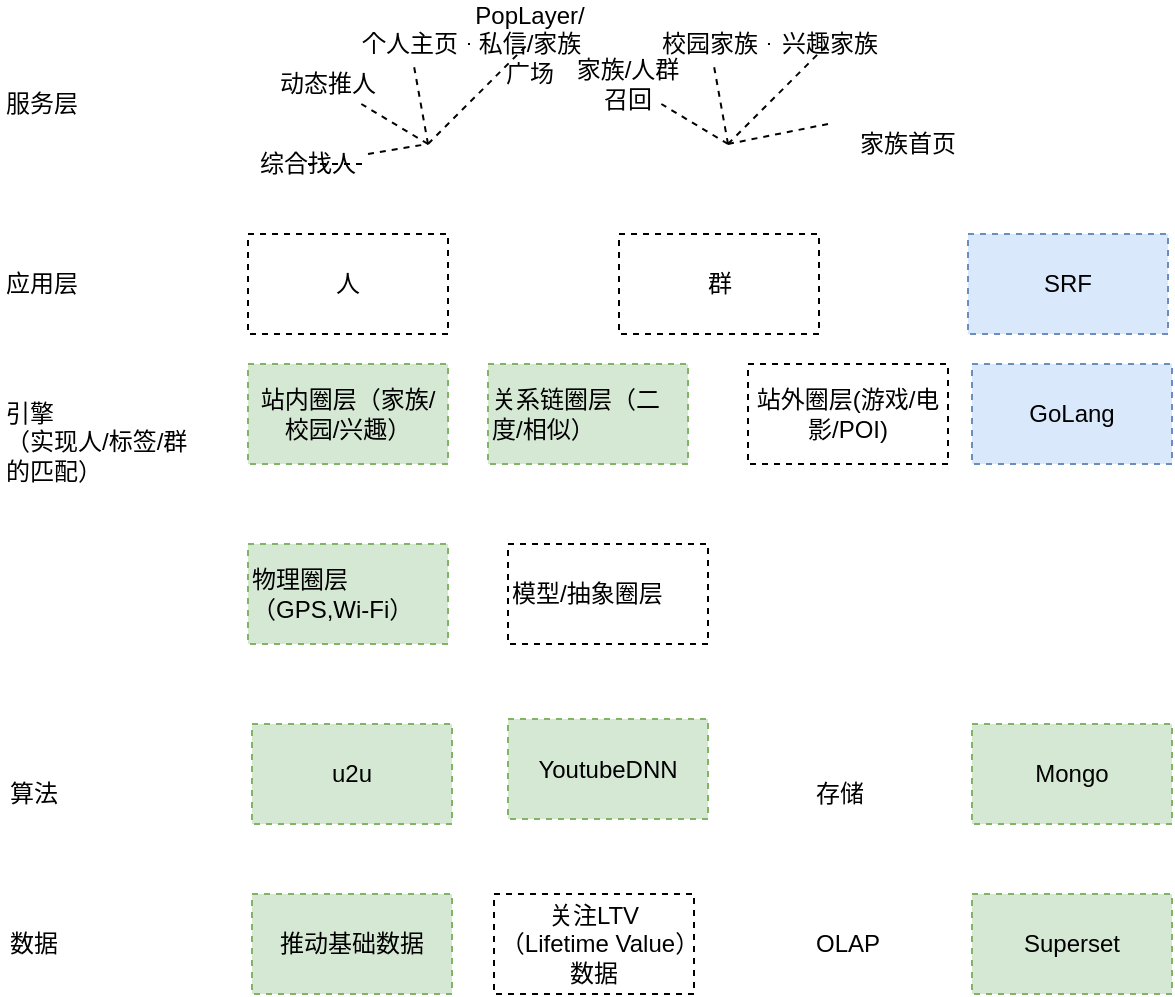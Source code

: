 <mxfile version="12.2.9" type="github" pages="1">
  <diagram id="Y_AokOB5KF5WKN3AicvX" name="Page-1">
    <mxGraphModel dx="946" dy="505" grid="1" gridSize="10" guides="1" tooltips="1" connect="1" arrows="1" fold="1" page="1" pageScale="1" pageWidth="827" pageHeight="1169" math="0" shadow="0">
      <root>
        <mxCell id="0"/>
        <mxCell id="1" parent="0"/>
        <mxCell id="s-PTc00IzFQUta7m_57h-14" value="群" style="rounded=0;whiteSpace=wrap;html=1;dashed=1;" parent="1" vertex="1">
          <mxGeometry x="345.5" y="175" width="100" height="50" as="geometry"/>
        </mxCell>
        <mxCell id="s-PTc00IzFQUta7m_57h-19" value="人" style="rounded=0;whiteSpace=wrap;html=1;dashed=1;" parent="1" vertex="1">
          <mxGeometry x="160" y="175" width="100" height="50" as="geometry"/>
        </mxCell>
        <mxCell id="s-PTc00IzFQUta7m_57h-20" value="站内圈层（家族/校园/兴趣）" style="rounded=0;whiteSpace=wrap;html=1;dashed=1;fillColor=#d5e8d4;strokeColor=#82b366;" parent="1" vertex="1">
          <mxGeometry x="160" y="240" width="100" height="50" as="geometry"/>
        </mxCell>
        <mxCell id="s-PTc00IzFQUta7m_57h-21" value="站外圈层(游戏/电影/POI)" style="rounded=0;whiteSpace=wrap;html=1;dashed=1;" parent="1" vertex="1">
          <mxGeometry x="410" y="240" width="100" height="50" as="geometry"/>
        </mxCell>
        <mxCell id="s-PTc00IzFQUta7m_57h-22" value="物理圈层（GPS,Wi-Fi）" style="rounded=0;whiteSpace=wrap;html=1;dashed=1;align=left;fillColor=#d5e8d4;strokeColor=#82b366;" parent="1" vertex="1">
          <mxGeometry x="160" y="330" width="100" height="50" as="geometry"/>
        </mxCell>
        <mxCell id="s-PTc00IzFQUta7m_57h-25" value="关系链圈层（二度/相似）" style="rounded=0;whiteSpace=wrap;html=1;dashed=1;labelPosition=center;verticalLabelPosition=middle;align=left;verticalAlign=middle;fillColor=#d5e8d4;strokeColor=#82b366;" parent="1" vertex="1">
          <mxGeometry x="280" y="240" width="100" height="50" as="geometry"/>
        </mxCell>
        <mxCell id="s-PTc00IzFQUta7m_57h-31" value="存储" style="text;html=1;resizable=0;points=[];autosize=1;align=left;verticalAlign=top;spacingTop=-4;" parent="1" vertex="1">
          <mxGeometry x="442" y="445" width="40" height="20" as="geometry"/>
        </mxCell>
        <mxCell id="s-PTc00IzFQUta7m_57h-32" value="应用层" style="text;html=1;resizable=0;points=[];autosize=1;align=left;verticalAlign=top;spacingTop=-4;" parent="1" vertex="1">
          <mxGeometry x="36.5" y="190" width="50" height="20" as="geometry"/>
        </mxCell>
        <mxCell id="s-PTc00IzFQUta7m_57h-33" value="服务层" style="text;html=1;resizable=0;points=[];autosize=1;align=left;verticalAlign=top;spacingTop=-4;" parent="1" vertex="1">
          <mxGeometry x="36.5" y="100" width="50" height="20" as="geometry"/>
        </mxCell>
        <mxCell id="s-PTc00IzFQUta7m_57h-34" value="引擎&lt;br&gt;（实现人/标签/群&lt;br&gt;的匹配）" style="text;html=1;resizable=0;points=[];autosize=1;align=left;verticalAlign=top;spacingTop=-4;" parent="1" vertex="1">
          <mxGeometry x="36.5" y="255" width="110" height="40" as="geometry"/>
        </mxCell>
        <mxCell id="s-PTc00IzFQUta7m_57h-37" value="" style="group" parent="1" vertex="1" connectable="0">
          <mxGeometry x="160" y="70" width="171" height="80" as="geometry"/>
        </mxCell>
        <mxCell id="s-PTc00IzFQUta7m_57h-1" value="" style="endArrow=none;dashed=1;html=1;" parent="s-PTc00IzFQUta7m_57h-37" source="s-PTc00IzFQUta7m_57h-6" edge="1">
          <mxGeometry width="50" height="50" relative="1" as="geometry">
            <mxPoint x="90" y="60" as="sourcePoint"/>
            <mxPoint x="30" y="40" as="targetPoint"/>
          </mxGeometry>
        </mxCell>
        <mxCell id="s-PTc00IzFQUta7m_57h-2" value="" style="endArrow=none;dashed=1;html=1;" parent="s-PTc00IzFQUta7m_57h-37" source="s-PTc00IzFQUta7m_57h-7" edge="1">
          <mxGeometry width="50" height="50" relative="1" as="geometry">
            <mxPoint x="90" y="60" as="sourcePoint"/>
            <mxPoint x="110" y="10" as="targetPoint"/>
          </mxGeometry>
        </mxCell>
        <mxCell id="s-PTc00IzFQUta7m_57h-3" value="" style="endArrow=none;dashed=1;html=1;" parent="s-PTc00IzFQUta7m_57h-37" edge="1">
          <mxGeometry width="50" height="50" relative="1" as="geometry">
            <mxPoint x="90" y="60" as="sourcePoint"/>
            <mxPoint x="140" y="10" as="targetPoint"/>
          </mxGeometry>
        </mxCell>
        <mxCell id="s-PTc00IzFQUta7m_57h-4" value="" style="endArrow=none;dashed=1;html=1;" parent="s-PTc00IzFQUta7m_57h-37" source="s-PTc00IzFQUta7m_57h-5" edge="1">
          <mxGeometry width="50" height="50" relative="1" as="geometry">
            <mxPoint x="30" y="70" as="sourcePoint"/>
            <mxPoint x="90" y="60" as="targetPoint"/>
          </mxGeometry>
        </mxCell>
        <mxCell id="s-PTc00IzFQUta7m_57h-8" value="PopLayer/私信/家族广场" style="text;html=1;strokeColor=none;fillColor=none;align=center;verticalAlign=middle;whiteSpace=wrap;rounded=0;" parent="s-PTc00IzFQUta7m_57h-37" vertex="1">
          <mxGeometry x="111" width="60" height="20" as="geometry"/>
        </mxCell>
        <mxCell id="s-PTc00IzFQUta7m_57h-5" value="综合找人" style="text;html=1;strokeColor=none;fillColor=none;align=center;verticalAlign=middle;whiteSpace=wrap;rounded=0;" parent="s-PTc00IzFQUta7m_57h-37" vertex="1">
          <mxGeometry y="60" width="60" height="20" as="geometry"/>
        </mxCell>
        <mxCell id="s-PTc00IzFQUta7m_57h-9" value="" style="endArrow=none;dashed=1;html=1;" parent="s-PTc00IzFQUta7m_57h-37" target="s-PTc00IzFQUta7m_57h-5" edge="1">
          <mxGeometry width="50" height="50" relative="1" as="geometry">
            <mxPoint x="30" y="70" as="sourcePoint"/>
            <mxPoint x="90" y="60" as="targetPoint"/>
          </mxGeometry>
        </mxCell>
        <mxCell id="s-PTc00IzFQUta7m_57h-6" value="动态推人" style="text;html=1;strokeColor=none;fillColor=none;align=center;verticalAlign=middle;whiteSpace=wrap;rounded=0;" parent="s-PTc00IzFQUta7m_57h-37" vertex="1">
          <mxGeometry x="10" y="20" width="60" height="20" as="geometry"/>
        </mxCell>
        <mxCell id="s-PTc00IzFQUta7m_57h-10" value="" style="endArrow=none;dashed=1;html=1;" parent="s-PTc00IzFQUta7m_57h-37" target="s-PTc00IzFQUta7m_57h-6" edge="1">
          <mxGeometry width="50" height="50" relative="1" as="geometry">
            <mxPoint x="90" y="60" as="sourcePoint"/>
            <mxPoint x="30" y="40" as="targetPoint"/>
          </mxGeometry>
        </mxCell>
        <mxCell id="s-PTc00IzFQUta7m_57h-7" value="个人主页" style="text;html=1;strokeColor=none;fillColor=none;align=center;verticalAlign=middle;whiteSpace=wrap;rounded=0;" parent="s-PTc00IzFQUta7m_57h-37" vertex="1">
          <mxGeometry x="51" width="60" height="20" as="geometry"/>
        </mxCell>
        <mxCell id="s-PTc00IzFQUta7m_57h-11" value="" style="endArrow=none;dashed=1;html=1;" parent="s-PTc00IzFQUta7m_57h-37" target="s-PTc00IzFQUta7m_57h-7" edge="1">
          <mxGeometry width="50" height="50" relative="1" as="geometry">
            <mxPoint x="90" y="60" as="sourcePoint"/>
            <mxPoint x="110" y="10" as="targetPoint"/>
          </mxGeometry>
        </mxCell>
        <mxCell id="s-PTc00IzFQUta7m_57h-41" value="u2u" style="rounded=0;whiteSpace=wrap;html=1;dashed=1;fillColor=#d5e8d4;strokeColor=#82b366;" parent="1" vertex="1">
          <mxGeometry x="162" y="420" width="100" height="50" as="geometry"/>
        </mxCell>
        <mxCell id="s-PTc00IzFQUta7m_57h-47" value="数据" style="text;html=1;resizable=0;points=[];autosize=1;align=left;verticalAlign=top;spacingTop=-4;" parent="1" vertex="1">
          <mxGeometry x="38.5" y="520" width="40" height="20" as="geometry"/>
        </mxCell>
        <mxCell id="s-PTc00IzFQUta7m_57h-48" value="推动基础数据" style="rounded=0;whiteSpace=wrap;html=1;dashed=1;fillColor=#d5e8d4;strokeColor=#82b366;" parent="1" vertex="1">
          <mxGeometry x="162" y="505" width="100" height="50" as="geometry"/>
        </mxCell>
        <mxCell id="s-PTc00IzFQUta7m_57h-50" value="YoutubeDNN" style="rounded=0;whiteSpace=wrap;html=1;dashed=1;fillColor=#d5e8d4;strokeColor=#82b366;" parent="1" vertex="1">
          <mxGeometry x="290" y="417.5" width="100" height="50" as="geometry"/>
        </mxCell>
        <mxCell id="ecr_fcM2LNX9bwCegmGf-3" value="" style="group" vertex="1" connectable="0" parent="1">
          <mxGeometry x="310" y="70" width="171" height="80" as="geometry"/>
        </mxCell>
        <mxCell id="ecr_fcM2LNX9bwCegmGf-4" value="" style="endArrow=none;dashed=1;html=1;" edge="1" parent="ecr_fcM2LNX9bwCegmGf-3" source="ecr_fcM2LNX9bwCegmGf-11">
          <mxGeometry width="50" height="50" relative="1" as="geometry">
            <mxPoint x="90" y="60" as="sourcePoint"/>
            <mxPoint x="30" y="40" as="targetPoint"/>
          </mxGeometry>
        </mxCell>
        <mxCell id="ecr_fcM2LNX9bwCegmGf-5" value="" style="endArrow=none;dashed=1;html=1;" edge="1" parent="ecr_fcM2LNX9bwCegmGf-3" source="ecr_fcM2LNX9bwCegmGf-13">
          <mxGeometry width="50" height="50" relative="1" as="geometry">
            <mxPoint x="90" y="60" as="sourcePoint"/>
            <mxPoint x="110" y="10" as="targetPoint"/>
          </mxGeometry>
        </mxCell>
        <mxCell id="ecr_fcM2LNX9bwCegmGf-6" value="" style="endArrow=none;dashed=1;html=1;" edge="1" parent="ecr_fcM2LNX9bwCegmGf-3">
          <mxGeometry width="50" height="50" relative="1" as="geometry">
            <mxPoint x="90" y="60" as="sourcePoint"/>
            <mxPoint x="140" y="10" as="targetPoint"/>
          </mxGeometry>
        </mxCell>
        <mxCell id="ecr_fcM2LNX9bwCegmGf-7" value="" style="endArrow=none;dashed=1;html=1;" edge="1" parent="ecr_fcM2LNX9bwCegmGf-3">
          <mxGeometry width="50" height="50" relative="1" as="geometry">
            <mxPoint x="140" y="50" as="sourcePoint"/>
            <mxPoint x="90" y="60" as="targetPoint"/>
          </mxGeometry>
        </mxCell>
        <mxCell id="ecr_fcM2LNX9bwCegmGf-8" value="兴趣家族" style="text;html=1;strokeColor=none;fillColor=none;align=center;verticalAlign=middle;whiteSpace=wrap;rounded=0;" vertex="1" parent="ecr_fcM2LNX9bwCegmGf-3">
          <mxGeometry x="111" width="60" height="20" as="geometry"/>
        </mxCell>
        <mxCell id="ecr_fcM2LNX9bwCegmGf-11" value="家族/人群召回" style="text;html=1;strokeColor=none;fillColor=none;align=center;verticalAlign=middle;whiteSpace=wrap;rounded=0;" vertex="1" parent="ecr_fcM2LNX9bwCegmGf-3">
          <mxGeometry x="10" y="20" width="60" height="20" as="geometry"/>
        </mxCell>
        <mxCell id="ecr_fcM2LNX9bwCegmGf-12" value="" style="endArrow=none;dashed=1;html=1;" edge="1" parent="ecr_fcM2LNX9bwCegmGf-3" target="ecr_fcM2LNX9bwCegmGf-11">
          <mxGeometry width="50" height="50" relative="1" as="geometry">
            <mxPoint x="90" y="60" as="sourcePoint"/>
            <mxPoint x="30" y="40" as="targetPoint"/>
          </mxGeometry>
        </mxCell>
        <mxCell id="ecr_fcM2LNX9bwCegmGf-13" value="校园家族" style="text;html=1;strokeColor=none;fillColor=none;align=center;verticalAlign=middle;whiteSpace=wrap;rounded=0;" vertex="1" parent="ecr_fcM2LNX9bwCegmGf-3">
          <mxGeometry x="51" width="60" height="20" as="geometry"/>
        </mxCell>
        <mxCell id="ecr_fcM2LNX9bwCegmGf-14" value="" style="endArrow=none;dashed=1;html=1;" edge="1" parent="ecr_fcM2LNX9bwCegmGf-3" target="ecr_fcM2LNX9bwCegmGf-13">
          <mxGeometry width="50" height="50" relative="1" as="geometry">
            <mxPoint x="90" y="60" as="sourcePoint"/>
            <mxPoint x="110" y="10" as="targetPoint"/>
          </mxGeometry>
        </mxCell>
        <mxCell id="ecr_fcM2LNX9bwCegmGf-15" value="模型/抽象圈层" style="rounded=0;whiteSpace=wrap;html=1;dashed=1;align=left;" vertex="1" parent="1">
          <mxGeometry x="290" y="330" width="100" height="50" as="geometry"/>
        </mxCell>
        <mxCell id="ecr_fcM2LNX9bwCegmGf-9" value="家族首页" style="text;html=1;strokeColor=none;fillColor=none;align=center;verticalAlign=middle;whiteSpace=wrap;rounded=0;" vertex="1" parent="1">
          <mxGeometry x="460" y="120" width="60" height="20" as="geometry"/>
        </mxCell>
        <mxCell id="ecr_fcM2LNX9bwCegmGf-16" value="关注LTV（Lifetime Value）数据" style="rounded=0;whiteSpace=wrap;html=1;dashed=1;" vertex="1" parent="1">
          <mxGeometry x="283" y="505" width="100" height="50" as="geometry"/>
        </mxCell>
        <mxCell id="ecr_fcM2LNX9bwCegmGf-17" value="算法" style="text;html=1;resizable=0;points=[];autosize=1;align=left;verticalAlign=top;spacingTop=-4;" vertex="1" parent="1">
          <mxGeometry x="38.5" y="445" width="40" height="20" as="geometry"/>
        </mxCell>
        <mxCell id="ecr_fcM2LNX9bwCegmGf-18" value="Mongo" style="rounded=0;whiteSpace=wrap;html=1;dashed=1;fillColor=#d5e8d4;strokeColor=#82b366;" vertex="1" parent="1">
          <mxGeometry x="522" y="420" width="100" height="50" as="geometry"/>
        </mxCell>
        <mxCell id="ecr_fcM2LNX9bwCegmGf-19" value="OLAP" style="text;html=1;resizable=0;points=[];autosize=1;align=left;verticalAlign=top;spacingTop=-4;" vertex="1" parent="1">
          <mxGeometry x="442" y="520" width="50" height="20" as="geometry"/>
        </mxCell>
        <mxCell id="ecr_fcM2LNX9bwCegmGf-20" value="Superset" style="rounded=0;whiteSpace=wrap;html=1;dashed=1;fillColor=#d5e8d4;strokeColor=#82b366;" vertex="1" parent="1">
          <mxGeometry x="522" y="505" width="100" height="50" as="geometry"/>
        </mxCell>
        <mxCell id="ecr_fcM2LNX9bwCegmGf-22" value="SRF" style="rounded=0;whiteSpace=wrap;html=1;dashed=1;fillColor=#dae8fc;strokeColor=#6c8ebf;" vertex="1" parent="1">
          <mxGeometry x="520" y="175" width="100" height="50" as="geometry"/>
        </mxCell>
        <mxCell id="ecr_fcM2LNX9bwCegmGf-23" value="GoLang" style="rounded=0;whiteSpace=wrap;html=1;dashed=1;fillColor=#dae8fc;strokeColor=#6c8ebf;" vertex="1" parent="1">
          <mxGeometry x="522" y="240" width="100" height="50" as="geometry"/>
        </mxCell>
      </root>
    </mxGraphModel>
  </diagram>
</mxfile>
